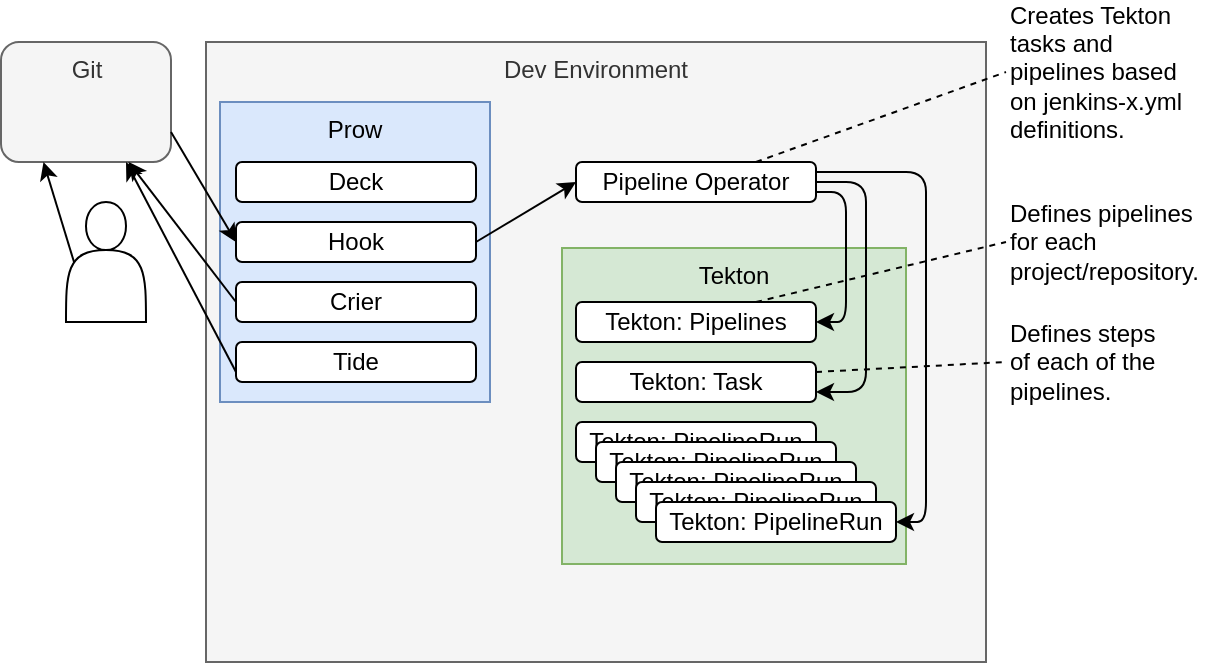 <mxfile version="10.6.1" type="device"><diagram id="xjwpEXwDKBbFPGSP0DFn" name="Page-1"><mxGraphModel dx="1066" dy="724" grid="1" gridSize="10" guides="1" tooltips="1" connect="1" arrows="1" fold="1" page="1" pageScale="1" pageWidth="850" pageHeight="1100" math="0" shadow="0"><root><mxCell id="0"/><mxCell id="1" parent="0"/><mxCell id="6Nf9DWQ0_xEcAHqXEaaP-56" value="Dev Environment" style="rounded=0;whiteSpace=wrap;html=1;align=center;verticalAlign=top;fillColor=#f5f5f5;strokeColor=#666666;fontColor=#333333;" parent="1" vertex="1"><mxGeometry x="290" y="130" width="390" height="310" as="geometry"/></mxCell><mxCell id="6Nf9DWQ0_xEcAHqXEaaP-100" value="Tekton" style="rounded=0;whiteSpace=wrap;html=1;align=center;verticalAlign=top;fillColor=#d5e8d4;strokeColor=#82b366;" parent="1" vertex="1"><mxGeometry x="468" y="233" width="172" height="158" as="geometry"/></mxCell><mxCell id="6Nf9DWQ0_xEcAHqXEaaP-94" value="Prow" style="rounded=0;whiteSpace=wrap;html=1;align=center;verticalAlign=top;fillColor=#dae8fc;strokeColor=#6c8ebf;" parent="1" vertex="1"><mxGeometry x="297" y="160" width="135" height="150" as="geometry"/></mxCell><mxCell id="6Nf9DWQ0_xEcAHqXEaaP-2" value="Hook" style="rounded=1;whiteSpace=wrap;html=1;" parent="1" vertex="1"><mxGeometry x="305" y="220" width="120" height="20" as="geometry"/></mxCell><mxCell id="6Nf9DWQ0_xEcAHqXEaaP-3" value="Git" style="rounded=1;whiteSpace=wrap;html=1;verticalAlign=top;fillColor=#f5f5f5;strokeColor=#666666;fontColor=#333333;" parent="1" vertex="1"><mxGeometry x="187.5" y="130" width="85" height="60" as="geometry"/></mxCell><mxCell id="6Nf9DWQ0_xEcAHqXEaaP-4" value="" style="endArrow=classic;html=1;exitX=0;exitY=0.5;exitDx=0;exitDy=0;entryX=0.75;entryY=1;entryDx=0;entryDy=0;" parent="1" source="6Nf9DWQ0_xEcAHqXEaaP-15" target="6Nf9DWQ0_xEcAHqXEaaP-3" edge="1"><mxGeometry width="50" height="50" relative="1" as="geometry"><mxPoint x="200" y="380" as="sourcePoint"/><mxPoint x="250" y="330" as="targetPoint"/></mxGeometry></mxCell><mxCell id="6Nf9DWQ0_xEcAHqXEaaP-8" value="Deck" style="rounded=1;whiteSpace=wrap;html=1;" parent="1" vertex="1"><mxGeometry x="305" y="190" width="120" height="20" as="geometry"/></mxCell><mxCell id="6Nf9DWQ0_xEcAHqXEaaP-15" value="Crier" style="rounded=1;whiteSpace=wrap;html=1;" parent="1" vertex="1"><mxGeometry x="305" y="250" width="120" height="20" as="geometry"/></mxCell><mxCell id="6Nf9DWQ0_xEcAHqXEaaP-18" value="" style="endArrow=classic;html=1;exitX=1;exitY=0.75;exitDx=0;exitDy=0;entryX=0;entryY=0.5;entryDx=0;entryDy=0;" parent="1" source="6Nf9DWQ0_xEcAHqXEaaP-3" target="6Nf9DWQ0_xEcAHqXEaaP-2" edge="1"><mxGeometry width="50" height="50" relative="1" as="geometry"><mxPoint x="240" y="200" as="sourcePoint"/><mxPoint x="290" y="150" as="targetPoint"/></mxGeometry></mxCell><mxCell id="6Nf9DWQ0_xEcAHqXEaaP-26" value="Pipeline Operator" style="rounded=1;whiteSpace=wrap;html=1;" parent="1" vertex="1"><mxGeometry x="475" y="190" width="120" height="20" as="geometry"/></mxCell><mxCell id="6Nf9DWQ0_xEcAHqXEaaP-27" value="" style="endArrow=classic;html=1;exitX=1;exitY=0.5;exitDx=0;exitDy=0;entryX=0;entryY=0.5;entryDx=0;entryDy=0;" parent="1" source="6Nf9DWQ0_xEcAHqXEaaP-2" target="6Nf9DWQ0_xEcAHqXEaaP-26" edge="1"><mxGeometry width="50" height="50" relative="1" as="geometry"><mxPoint x="190" y="450" as="sourcePoint"/><mxPoint x="240" y="400" as="targetPoint"/></mxGeometry></mxCell><mxCell id="6Nf9DWQ0_xEcAHqXEaaP-28" value="&lt;div&gt;&lt;span&gt;Creates Tekton tasks and pipelines based on jenkins-x.yml definitions.&lt;/span&gt;&lt;/div&gt;" style="text;html=1;strokeColor=none;fillColor=none;align=left;verticalAlign=middle;whiteSpace=wrap;rounded=0;" parent="1" vertex="1"><mxGeometry x="690" y="110" width="100" height="70" as="geometry"/></mxCell><mxCell id="6Nf9DWQ0_xEcAHqXEaaP-31" value="" style="endArrow=none;dashed=1;html=1;exitX=0.75;exitY=0;exitDx=0;exitDy=0;entryX=0;entryY=0.5;entryDx=0;entryDy=0;" parent="1" source="6Nf9DWQ0_xEcAHqXEaaP-26" target="6Nf9DWQ0_xEcAHqXEaaP-28" edge="1"><mxGeometry width="50" height="50" relative="1" as="geometry"><mxPoint x="720" y="470" as="sourcePoint"/><mxPoint x="640" y="440" as="targetPoint"/></mxGeometry></mxCell><mxCell id="6Nf9DWQ0_xEcAHqXEaaP-33" value="Tekton: Pipelines" style="rounded=1;whiteSpace=wrap;html=1;" parent="1" vertex="1"><mxGeometry x="475" y="260" width="120" height="20" as="geometry"/></mxCell><mxCell id="6Nf9DWQ0_xEcAHqXEaaP-34" value="Tekton: Task" style="rounded=1;whiteSpace=wrap;html=1;" parent="1" vertex="1"><mxGeometry x="475" y="290" width="120" height="20" as="geometry"/></mxCell><mxCell id="6Nf9DWQ0_xEcAHqXEaaP-35" value="Tekton: PipelineRun" style="rounded=1;whiteSpace=wrap;html=1;" parent="1" vertex="1"><mxGeometry x="475" y="320" width="120" height="20" as="geometry"/></mxCell><mxCell id="6Nf9DWQ0_xEcAHqXEaaP-39" value="Tekton: PipelineRun" style="rounded=1;whiteSpace=wrap;html=1;" parent="1" vertex="1"><mxGeometry x="485" y="330" width="120" height="20" as="geometry"/></mxCell><mxCell id="6Nf9DWQ0_xEcAHqXEaaP-40" value="Tekton: PipelineRun" style="rounded=1;whiteSpace=wrap;html=1;" parent="1" vertex="1"><mxGeometry x="495" y="340" width="120" height="20" as="geometry"/></mxCell><mxCell id="6Nf9DWQ0_xEcAHqXEaaP-41" value="Tekton: PipelineRun" style="rounded=1;whiteSpace=wrap;html=1;" parent="1" vertex="1"><mxGeometry x="505" y="350" width="120" height="20" as="geometry"/></mxCell><mxCell id="6Nf9DWQ0_xEcAHqXEaaP-42" value="Tekton: PipelineRun" style="rounded=1;whiteSpace=wrap;html=1;" parent="1" vertex="1"><mxGeometry x="515" y="360" width="120" height="20" as="geometry"/></mxCell><mxCell id="6Nf9DWQ0_xEcAHqXEaaP-43" value="" style="endArrow=classic;html=1;exitX=1;exitY=0.5;exitDx=0;exitDy=0;entryX=1;entryY=0.75;entryDx=0;entryDy=0;" parent="1" source="6Nf9DWQ0_xEcAHqXEaaP-26" target="6Nf9DWQ0_xEcAHqXEaaP-34" edge="1"><mxGeometry width="50" height="50" relative="1" as="geometry"><mxPoint x="180" y="450" as="sourcePoint"/><mxPoint x="230" y="400" as="targetPoint"/><Array as="points"><mxPoint x="620" y="200"/><mxPoint x="620" y="305"/></Array></mxGeometry></mxCell><mxCell id="6Nf9DWQ0_xEcAHqXEaaP-44" value="" style="endArrow=classic;html=1;exitX=1;exitY=0.75;exitDx=0;exitDy=0;entryX=1;entryY=0.5;entryDx=0;entryDy=0;" parent="1" source="6Nf9DWQ0_xEcAHqXEaaP-26" target="6Nf9DWQ0_xEcAHqXEaaP-33" edge="1"><mxGeometry width="50" height="50" relative="1" as="geometry"><mxPoint x="605" y="205" as="sourcePoint"/><mxPoint x="605" y="315" as="targetPoint"/><Array as="points"><mxPoint x="610" y="205"/><mxPoint x="610" y="270"/></Array></mxGeometry></mxCell><mxCell id="6Nf9DWQ0_xEcAHqXEaaP-46" value="" style="endArrow=classic;html=1;exitX=1;exitY=0.25;exitDx=0;exitDy=0;entryX=1;entryY=0.5;entryDx=0;entryDy=0;" parent="1" source="6Nf9DWQ0_xEcAHqXEaaP-26" target="6Nf9DWQ0_xEcAHqXEaaP-42" edge="1"><mxGeometry width="50" height="50" relative="1" as="geometry"><mxPoint x="720" y="300" as="sourcePoint"/><mxPoint x="220" y="400" as="targetPoint"/><Array as="points"><mxPoint x="650" y="195"/><mxPoint x="650" y="370"/></Array></mxGeometry></mxCell><mxCell id="6Nf9DWQ0_xEcAHqXEaaP-50" value="Tide" style="rounded=1;whiteSpace=wrap;html=1;" parent="1" vertex="1"><mxGeometry x="305" y="280" width="120" height="20" as="geometry"/></mxCell><mxCell id="6Nf9DWQ0_xEcAHqXEaaP-61" value="&lt;div&gt;&lt;span&gt;Defines pipelines for each project/repository.&lt;/span&gt;&lt;/div&gt;" style="text;html=1;strokeColor=none;fillColor=none;align=left;verticalAlign=middle;whiteSpace=wrap;rounded=0;" parent="1" vertex="1"><mxGeometry x="690" y="210" width="100" height="40" as="geometry"/></mxCell><mxCell id="6Nf9DWQ0_xEcAHqXEaaP-62" value="" style="endArrow=none;dashed=1;html=1;exitX=0.75;exitY=0;exitDx=0;exitDy=0;entryX=0;entryY=0.5;entryDx=0;entryDy=0;" parent="1" source="6Nf9DWQ0_xEcAHqXEaaP-33" target="6Nf9DWQ0_xEcAHqXEaaP-61" edge="1"><mxGeometry width="50" height="50" relative="1" as="geometry"><mxPoint x="575" y="200" as="sourcePoint"/><mxPoint x="700" y="170" as="targetPoint"/></mxGeometry></mxCell><mxCell id="6Nf9DWQ0_xEcAHqXEaaP-64" value="&lt;div&gt;&lt;span&gt;Defines steps of each of the pipelines.&lt;/span&gt;&lt;/div&gt;" style="text;html=1;strokeColor=none;fillColor=none;align=left;verticalAlign=middle;whiteSpace=wrap;rounded=0;" parent="1" vertex="1"><mxGeometry x="690" y="270" width="80" height="40" as="geometry"/></mxCell><mxCell id="6Nf9DWQ0_xEcAHqXEaaP-65" value="" style="endArrow=none;dashed=1;html=1;exitX=1;exitY=0.25;exitDx=0;exitDy=0;entryX=0;entryY=0.5;entryDx=0;entryDy=0;" parent="1" source="6Nf9DWQ0_xEcAHqXEaaP-34" target="6Nf9DWQ0_xEcAHqXEaaP-64" edge="1"><mxGeometry width="50" height="50" relative="1" as="geometry"><mxPoint x="575" y="270" as="sourcePoint"/><mxPoint x="700" y="240" as="targetPoint"/></mxGeometry></mxCell><mxCell id="6Nf9DWQ0_xEcAHqXEaaP-95" value="" style="shape=actor;whiteSpace=wrap;html=1;" parent="1" vertex="1"><mxGeometry x="220" y="210" width="40" height="60" as="geometry"/></mxCell><mxCell id="6Nf9DWQ0_xEcAHqXEaaP-96" value="" style="endArrow=classic;html=1;exitX=0.1;exitY=0.5;exitDx=0;exitDy=0;entryX=0.25;entryY=1;entryDx=0;entryDy=0;exitPerimeter=0;" parent="1" source="6Nf9DWQ0_xEcAHqXEaaP-95" target="6Nf9DWQ0_xEcAHqXEaaP-3" edge="1"><mxGeometry width="50" height="50" relative="1" as="geometry"><mxPoint x="395" y="100" as="sourcePoint"/><mxPoint x="405" y="200" as="targetPoint"/></mxGeometry></mxCell><mxCell id="CwMiM2DPjANsaQubAwrX-3" value="" style="endArrow=classic;html=1;exitX=0;exitY=0.75;exitDx=0;exitDy=0;" edge="1" parent="1" source="6Nf9DWQ0_xEcAHqXEaaP-50"><mxGeometry width="50" height="50" relative="1" as="geometry"><mxPoint x="315" y="270" as="sourcePoint"/><mxPoint x="250" y="190" as="targetPoint"/></mxGeometry></mxCell></root></mxGraphModel></diagram></mxfile>